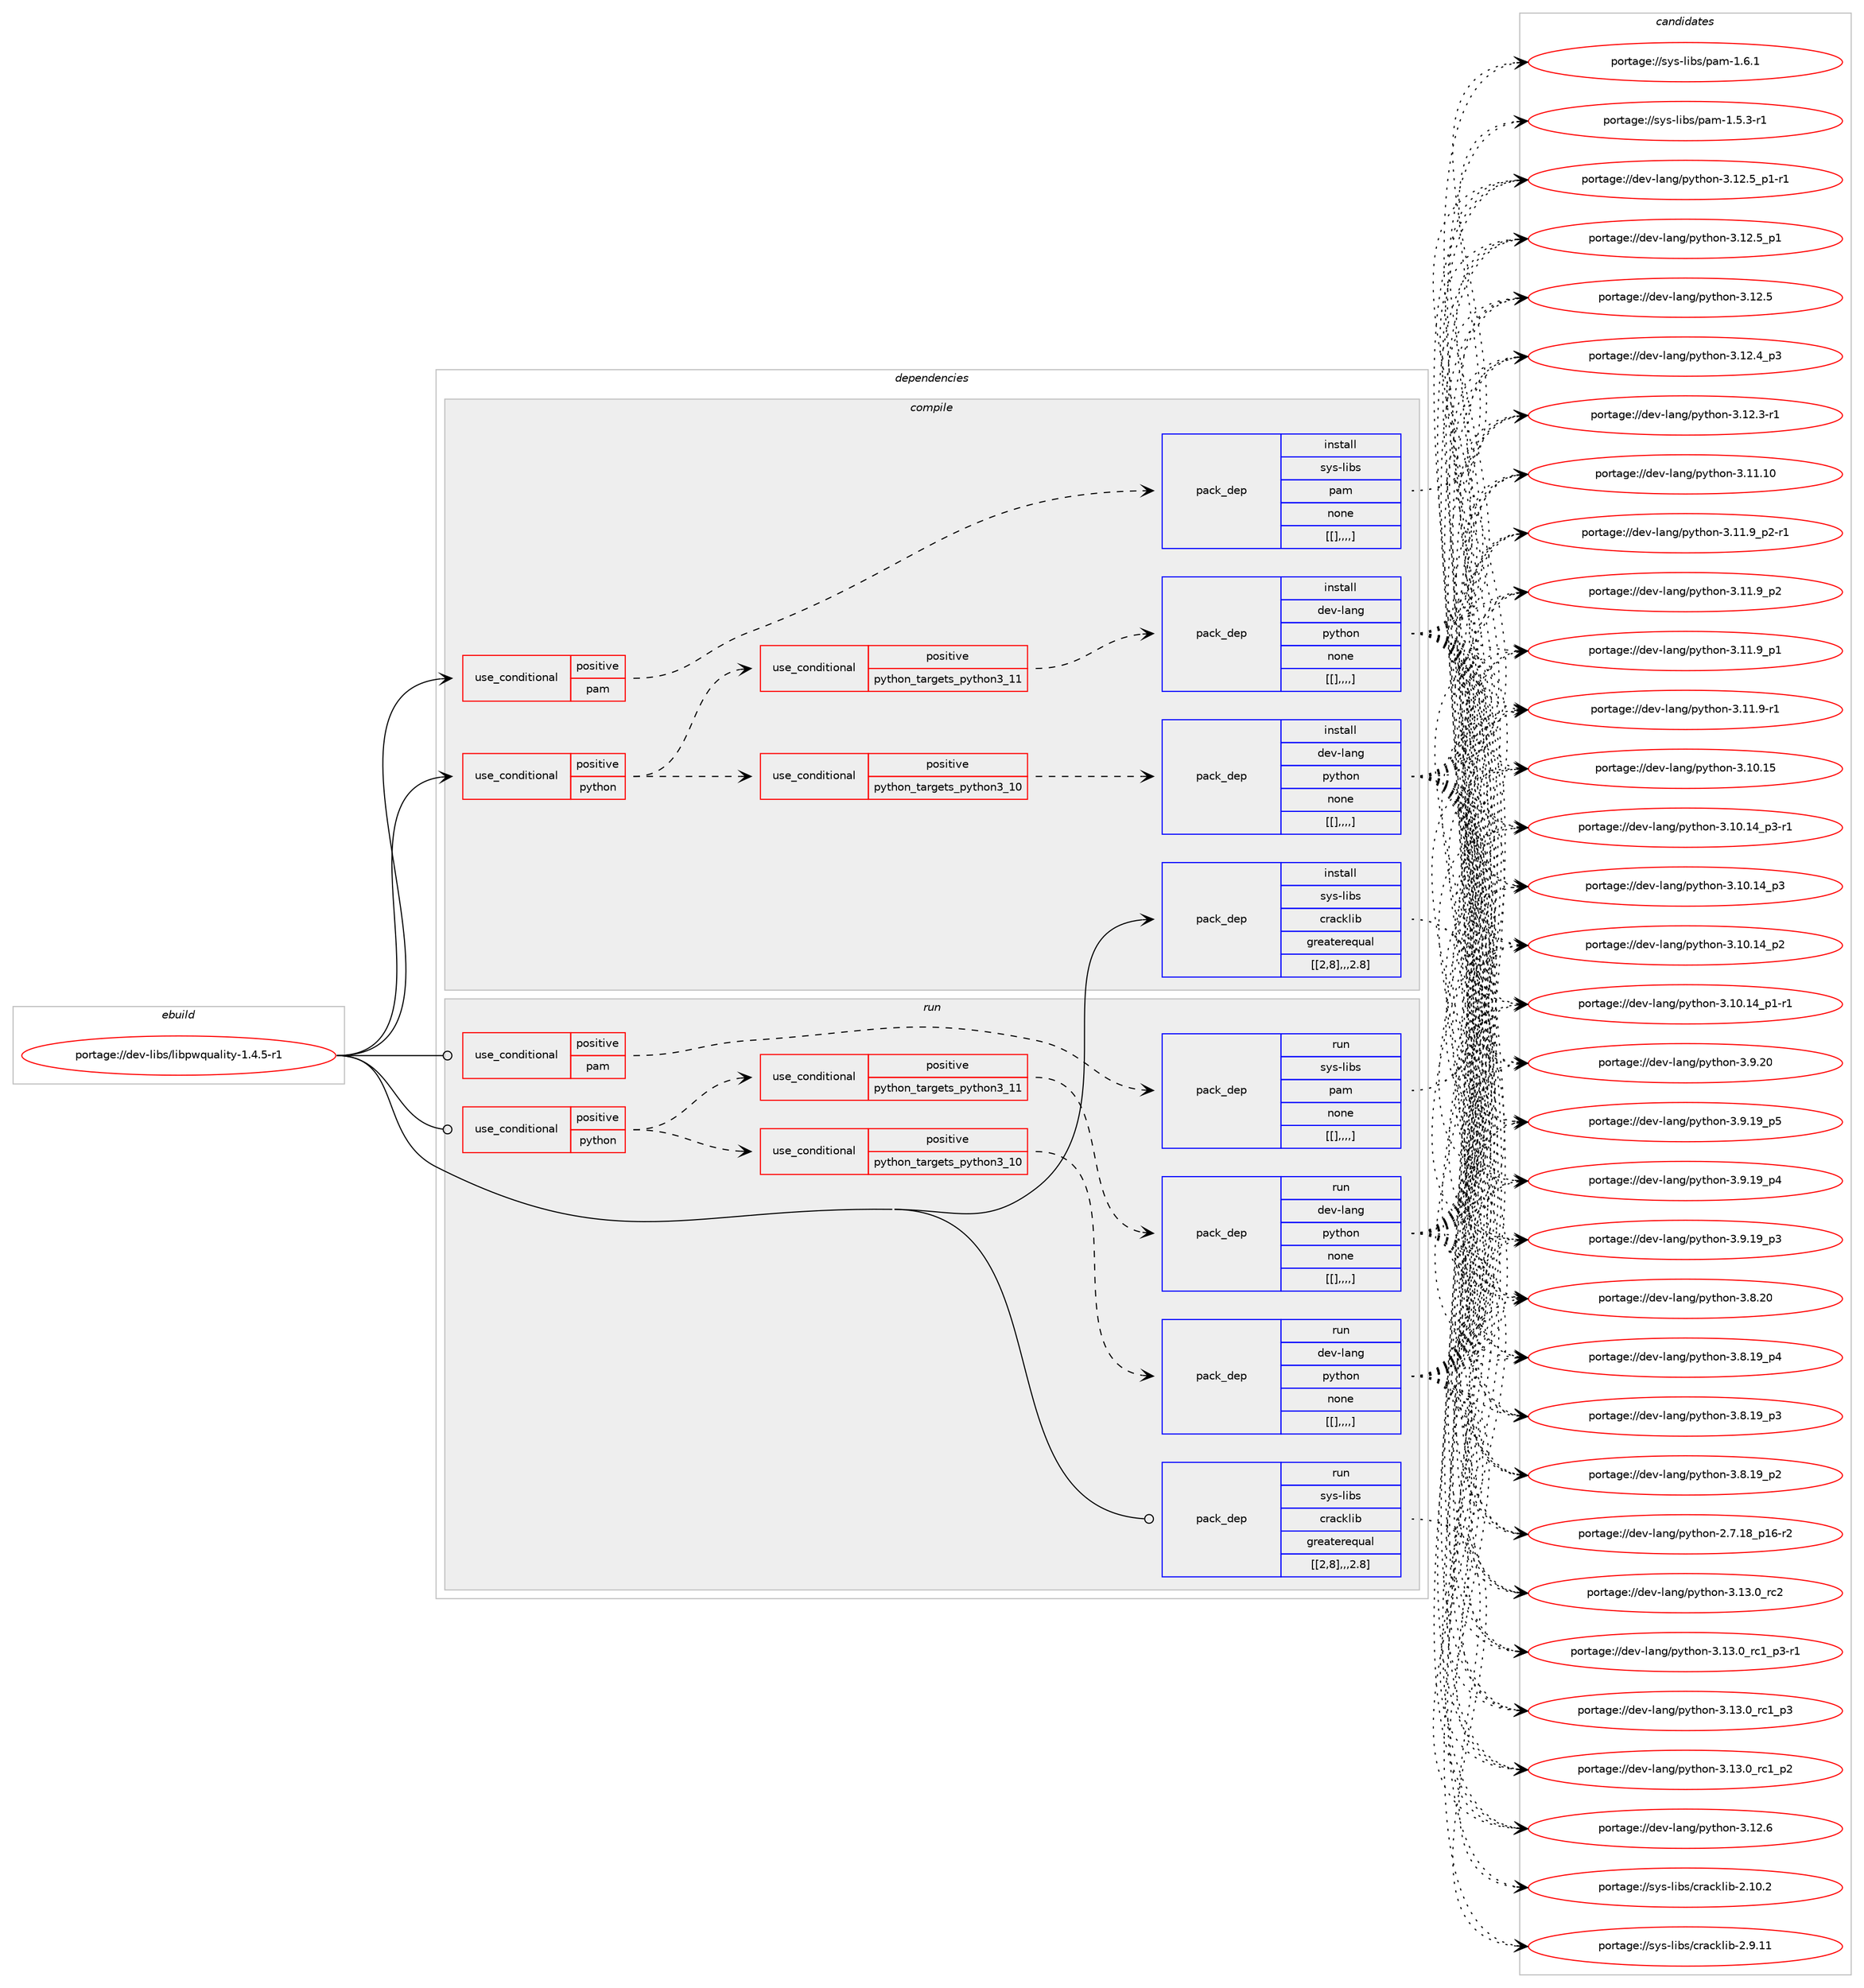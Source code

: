 digraph prolog {

# *************
# Graph options
# *************

newrank=true;
concentrate=true;
compound=true;
graph [rankdir=LR,fontname=Helvetica,fontsize=10,ranksep=1.5];#, ranksep=2.5, nodesep=0.2];
edge  [arrowhead=vee];
node  [fontname=Helvetica,fontsize=10];

# **********
# The ebuild
# **********

subgraph cluster_leftcol {
color=gray;
label=<<i>ebuild</i>>;
id [label="portage://dev-libs/libpwquality-1.4.5-r1", color=red, width=4, href="../dev-libs/libpwquality-1.4.5-r1.svg"];
}

# ****************
# The dependencies
# ****************

subgraph cluster_midcol {
color=gray;
label=<<i>dependencies</i>>;
subgraph cluster_compile {
fillcolor="#eeeeee";
style=filled;
label=<<i>compile</i>>;
subgraph cond27594 {
dependency111831 [label=<<TABLE BORDER="0" CELLBORDER="1" CELLSPACING="0" CELLPADDING="4"><TR><TD ROWSPAN="3" CELLPADDING="10">use_conditional</TD></TR><TR><TD>positive</TD></TR><TR><TD>pam</TD></TR></TABLE>>, shape=none, color=red];
subgraph pack83073 {
dependency111832 [label=<<TABLE BORDER="0" CELLBORDER="1" CELLSPACING="0" CELLPADDING="4" WIDTH="220"><TR><TD ROWSPAN="6" CELLPADDING="30">pack_dep</TD></TR><TR><TD WIDTH="110">install</TD></TR><TR><TD>sys-libs</TD></TR><TR><TD>pam</TD></TR><TR><TD>none</TD></TR><TR><TD>[[],,,,]</TD></TR></TABLE>>, shape=none, color=blue];
}
dependency111831:e -> dependency111832:w [weight=20,style="dashed",arrowhead="vee"];
}
id:e -> dependency111831:w [weight=20,style="solid",arrowhead="vee"];
subgraph cond27595 {
dependency111833 [label=<<TABLE BORDER="0" CELLBORDER="1" CELLSPACING="0" CELLPADDING="4"><TR><TD ROWSPAN="3" CELLPADDING="10">use_conditional</TD></TR><TR><TD>positive</TD></TR><TR><TD>python</TD></TR></TABLE>>, shape=none, color=red];
subgraph cond27596 {
dependency111834 [label=<<TABLE BORDER="0" CELLBORDER="1" CELLSPACING="0" CELLPADDING="4"><TR><TD ROWSPAN="3" CELLPADDING="10">use_conditional</TD></TR><TR><TD>positive</TD></TR><TR><TD>python_targets_python3_10</TD></TR></TABLE>>, shape=none, color=red];
subgraph pack83074 {
dependency111835 [label=<<TABLE BORDER="0" CELLBORDER="1" CELLSPACING="0" CELLPADDING="4" WIDTH="220"><TR><TD ROWSPAN="6" CELLPADDING="30">pack_dep</TD></TR><TR><TD WIDTH="110">install</TD></TR><TR><TD>dev-lang</TD></TR><TR><TD>python</TD></TR><TR><TD>none</TD></TR><TR><TD>[[],,,,]</TD></TR></TABLE>>, shape=none, color=blue];
}
dependency111834:e -> dependency111835:w [weight=20,style="dashed",arrowhead="vee"];
}
dependency111833:e -> dependency111834:w [weight=20,style="dashed",arrowhead="vee"];
subgraph cond27597 {
dependency111836 [label=<<TABLE BORDER="0" CELLBORDER="1" CELLSPACING="0" CELLPADDING="4"><TR><TD ROWSPAN="3" CELLPADDING="10">use_conditional</TD></TR><TR><TD>positive</TD></TR><TR><TD>python_targets_python3_11</TD></TR></TABLE>>, shape=none, color=red];
subgraph pack83075 {
dependency111837 [label=<<TABLE BORDER="0" CELLBORDER="1" CELLSPACING="0" CELLPADDING="4" WIDTH="220"><TR><TD ROWSPAN="6" CELLPADDING="30">pack_dep</TD></TR><TR><TD WIDTH="110">install</TD></TR><TR><TD>dev-lang</TD></TR><TR><TD>python</TD></TR><TR><TD>none</TD></TR><TR><TD>[[],,,,]</TD></TR></TABLE>>, shape=none, color=blue];
}
dependency111836:e -> dependency111837:w [weight=20,style="dashed",arrowhead="vee"];
}
dependency111833:e -> dependency111836:w [weight=20,style="dashed",arrowhead="vee"];
}
id:e -> dependency111833:w [weight=20,style="solid",arrowhead="vee"];
subgraph pack83076 {
dependency111838 [label=<<TABLE BORDER="0" CELLBORDER="1" CELLSPACING="0" CELLPADDING="4" WIDTH="220"><TR><TD ROWSPAN="6" CELLPADDING="30">pack_dep</TD></TR><TR><TD WIDTH="110">install</TD></TR><TR><TD>sys-libs</TD></TR><TR><TD>cracklib</TD></TR><TR><TD>greaterequal</TD></TR><TR><TD>[[2,8],,,2.8]</TD></TR></TABLE>>, shape=none, color=blue];
}
id:e -> dependency111838:w [weight=20,style="solid",arrowhead="vee"];
}
subgraph cluster_compileandrun {
fillcolor="#eeeeee";
style=filled;
label=<<i>compile and run</i>>;
}
subgraph cluster_run {
fillcolor="#eeeeee";
style=filled;
label=<<i>run</i>>;
subgraph cond27598 {
dependency111839 [label=<<TABLE BORDER="0" CELLBORDER="1" CELLSPACING="0" CELLPADDING="4"><TR><TD ROWSPAN="3" CELLPADDING="10">use_conditional</TD></TR><TR><TD>positive</TD></TR><TR><TD>pam</TD></TR></TABLE>>, shape=none, color=red];
subgraph pack83077 {
dependency111840 [label=<<TABLE BORDER="0" CELLBORDER="1" CELLSPACING="0" CELLPADDING="4" WIDTH="220"><TR><TD ROWSPAN="6" CELLPADDING="30">pack_dep</TD></TR><TR><TD WIDTH="110">run</TD></TR><TR><TD>sys-libs</TD></TR><TR><TD>pam</TD></TR><TR><TD>none</TD></TR><TR><TD>[[],,,,]</TD></TR></TABLE>>, shape=none, color=blue];
}
dependency111839:e -> dependency111840:w [weight=20,style="dashed",arrowhead="vee"];
}
id:e -> dependency111839:w [weight=20,style="solid",arrowhead="odot"];
subgraph cond27599 {
dependency111841 [label=<<TABLE BORDER="0" CELLBORDER="1" CELLSPACING="0" CELLPADDING="4"><TR><TD ROWSPAN="3" CELLPADDING="10">use_conditional</TD></TR><TR><TD>positive</TD></TR><TR><TD>python</TD></TR></TABLE>>, shape=none, color=red];
subgraph cond27600 {
dependency111842 [label=<<TABLE BORDER="0" CELLBORDER="1" CELLSPACING="0" CELLPADDING="4"><TR><TD ROWSPAN="3" CELLPADDING="10">use_conditional</TD></TR><TR><TD>positive</TD></TR><TR><TD>python_targets_python3_10</TD></TR></TABLE>>, shape=none, color=red];
subgraph pack83078 {
dependency111843 [label=<<TABLE BORDER="0" CELLBORDER="1" CELLSPACING="0" CELLPADDING="4" WIDTH="220"><TR><TD ROWSPAN="6" CELLPADDING="30">pack_dep</TD></TR><TR><TD WIDTH="110">run</TD></TR><TR><TD>dev-lang</TD></TR><TR><TD>python</TD></TR><TR><TD>none</TD></TR><TR><TD>[[],,,,]</TD></TR></TABLE>>, shape=none, color=blue];
}
dependency111842:e -> dependency111843:w [weight=20,style="dashed",arrowhead="vee"];
}
dependency111841:e -> dependency111842:w [weight=20,style="dashed",arrowhead="vee"];
subgraph cond27601 {
dependency111844 [label=<<TABLE BORDER="0" CELLBORDER="1" CELLSPACING="0" CELLPADDING="4"><TR><TD ROWSPAN="3" CELLPADDING="10">use_conditional</TD></TR><TR><TD>positive</TD></TR><TR><TD>python_targets_python3_11</TD></TR></TABLE>>, shape=none, color=red];
subgraph pack83079 {
dependency111845 [label=<<TABLE BORDER="0" CELLBORDER="1" CELLSPACING="0" CELLPADDING="4" WIDTH="220"><TR><TD ROWSPAN="6" CELLPADDING="30">pack_dep</TD></TR><TR><TD WIDTH="110">run</TD></TR><TR><TD>dev-lang</TD></TR><TR><TD>python</TD></TR><TR><TD>none</TD></TR><TR><TD>[[],,,,]</TD></TR></TABLE>>, shape=none, color=blue];
}
dependency111844:e -> dependency111845:w [weight=20,style="dashed",arrowhead="vee"];
}
dependency111841:e -> dependency111844:w [weight=20,style="dashed",arrowhead="vee"];
}
id:e -> dependency111841:w [weight=20,style="solid",arrowhead="odot"];
subgraph pack83080 {
dependency111846 [label=<<TABLE BORDER="0" CELLBORDER="1" CELLSPACING="0" CELLPADDING="4" WIDTH="220"><TR><TD ROWSPAN="6" CELLPADDING="30">pack_dep</TD></TR><TR><TD WIDTH="110">run</TD></TR><TR><TD>sys-libs</TD></TR><TR><TD>cracklib</TD></TR><TR><TD>greaterequal</TD></TR><TR><TD>[[2,8],,,2.8]</TD></TR></TABLE>>, shape=none, color=blue];
}
id:e -> dependency111846:w [weight=20,style="solid",arrowhead="odot"];
}
}

# **************
# The candidates
# **************

subgraph cluster_choices {
rank=same;
color=gray;
label=<<i>candidates</i>>;

subgraph choice83073 {
color=black;
nodesep=1;
choice11512111545108105981154711297109454946544649 [label="portage://sys-libs/pam-1.6.1", color=red, width=4,href="../sys-libs/pam-1.6.1.svg"];
choice115121115451081059811547112971094549465346514511449 [label="portage://sys-libs/pam-1.5.3-r1", color=red, width=4,href="../sys-libs/pam-1.5.3-r1.svg"];
dependency111832:e -> choice11512111545108105981154711297109454946544649:w [style=dotted,weight="100"];
dependency111832:e -> choice115121115451081059811547112971094549465346514511449:w [style=dotted,weight="100"];
}
subgraph choice83074 {
color=black;
nodesep=1;
choice10010111845108971101034711212111610411111045514649514648951149950 [label="portage://dev-lang/python-3.13.0_rc2", color=red, width=4,href="../dev-lang/python-3.13.0_rc2.svg"];
choice1001011184510897110103471121211161041111104551464951464895114994995112514511449 [label="portage://dev-lang/python-3.13.0_rc1_p3-r1", color=red, width=4,href="../dev-lang/python-3.13.0_rc1_p3-r1.svg"];
choice100101118451089711010347112121116104111110455146495146489511499499511251 [label="portage://dev-lang/python-3.13.0_rc1_p3", color=red, width=4,href="../dev-lang/python-3.13.0_rc1_p3.svg"];
choice100101118451089711010347112121116104111110455146495146489511499499511250 [label="portage://dev-lang/python-3.13.0_rc1_p2", color=red, width=4,href="../dev-lang/python-3.13.0_rc1_p2.svg"];
choice10010111845108971101034711212111610411111045514649504654 [label="portage://dev-lang/python-3.12.6", color=red, width=4,href="../dev-lang/python-3.12.6.svg"];
choice1001011184510897110103471121211161041111104551464950465395112494511449 [label="portage://dev-lang/python-3.12.5_p1-r1", color=red, width=4,href="../dev-lang/python-3.12.5_p1-r1.svg"];
choice100101118451089711010347112121116104111110455146495046539511249 [label="portage://dev-lang/python-3.12.5_p1", color=red, width=4,href="../dev-lang/python-3.12.5_p1.svg"];
choice10010111845108971101034711212111610411111045514649504653 [label="portage://dev-lang/python-3.12.5", color=red, width=4,href="../dev-lang/python-3.12.5.svg"];
choice100101118451089711010347112121116104111110455146495046529511251 [label="portage://dev-lang/python-3.12.4_p3", color=red, width=4,href="../dev-lang/python-3.12.4_p3.svg"];
choice100101118451089711010347112121116104111110455146495046514511449 [label="portage://dev-lang/python-3.12.3-r1", color=red, width=4,href="../dev-lang/python-3.12.3-r1.svg"];
choice1001011184510897110103471121211161041111104551464949464948 [label="portage://dev-lang/python-3.11.10", color=red, width=4,href="../dev-lang/python-3.11.10.svg"];
choice1001011184510897110103471121211161041111104551464949465795112504511449 [label="portage://dev-lang/python-3.11.9_p2-r1", color=red, width=4,href="../dev-lang/python-3.11.9_p2-r1.svg"];
choice100101118451089711010347112121116104111110455146494946579511250 [label="portage://dev-lang/python-3.11.9_p2", color=red, width=4,href="../dev-lang/python-3.11.9_p2.svg"];
choice100101118451089711010347112121116104111110455146494946579511249 [label="portage://dev-lang/python-3.11.9_p1", color=red, width=4,href="../dev-lang/python-3.11.9_p1.svg"];
choice100101118451089711010347112121116104111110455146494946574511449 [label="portage://dev-lang/python-3.11.9-r1", color=red, width=4,href="../dev-lang/python-3.11.9-r1.svg"];
choice1001011184510897110103471121211161041111104551464948464953 [label="portage://dev-lang/python-3.10.15", color=red, width=4,href="../dev-lang/python-3.10.15.svg"];
choice100101118451089711010347112121116104111110455146494846495295112514511449 [label="portage://dev-lang/python-3.10.14_p3-r1", color=red, width=4,href="../dev-lang/python-3.10.14_p3-r1.svg"];
choice10010111845108971101034711212111610411111045514649484649529511251 [label="portage://dev-lang/python-3.10.14_p3", color=red, width=4,href="../dev-lang/python-3.10.14_p3.svg"];
choice10010111845108971101034711212111610411111045514649484649529511250 [label="portage://dev-lang/python-3.10.14_p2", color=red, width=4,href="../dev-lang/python-3.10.14_p2.svg"];
choice100101118451089711010347112121116104111110455146494846495295112494511449 [label="portage://dev-lang/python-3.10.14_p1-r1", color=red, width=4,href="../dev-lang/python-3.10.14_p1-r1.svg"];
choice10010111845108971101034711212111610411111045514657465048 [label="portage://dev-lang/python-3.9.20", color=red, width=4,href="../dev-lang/python-3.9.20.svg"];
choice100101118451089711010347112121116104111110455146574649579511253 [label="portage://dev-lang/python-3.9.19_p5", color=red, width=4,href="../dev-lang/python-3.9.19_p5.svg"];
choice100101118451089711010347112121116104111110455146574649579511252 [label="portage://dev-lang/python-3.9.19_p4", color=red, width=4,href="../dev-lang/python-3.9.19_p4.svg"];
choice100101118451089711010347112121116104111110455146574649579511251 [label="portage://dev-lang/python-3.9.19_p3", color=red, width=4,href="../dev-lang/python-3.9.19_p3.svg"];
choice10010111845108971101034711212111610411111045514656465048 [label="portage://dev-lang/python-3.8.20", color=red, width=4,href="../dev-lang/python-3.8.20.svg"];
choice100101118451089711010347112121116104111110455146564649579511252 [label="portage://dev-lang/python-3.8.19_p4", color=red, width=4,href="../dev-lang/python-3.8.19_p4.svg"];
choice100101118451089711010347112121116104111110455146564649579511251 [label="portage://dev-lang/python-3.8.19_p3", color=red, width=4,href="../dev-lang/python-3.8.19_p3.svg"];
choice100101118451089711010347112121116104111110455146564649579511250 [label="portage://dev-lang/python-3.8.19_p2", color=red, width=4,href="../dev-lang/python-3.8.19_p2.svg"];
choice100101118451089711010347112121116104111110455046554649569511249544511450 [label="portage://dev-lang/python-2.7.18_p16-r2", color=red, width=4,href="../dev-lang/python-2.7.18_p16-r2.svg"];
dependency111835:e -> choice10010111845108971101034711212111610411111045514649514648951149950:w [style=dotted,weight="100"];
dependency111835:e -> choice1001011184510897110103471121211161041111104551464951464895114994995112514511449:w [style=dotted,weight="100"];
dependency111835:e -> choice100101118451089711010347112121116104111110455146495146489511499499511251:w [style=dotted,weight="100"];
dependency111835:e -> choice100101118451089711010347112121116104111110455146495146489511499499511250:w [style=dotted,weight="100"];
dependency111835:e -> choice10010111845108971101034711212111610411111045514649504654:w [style=dotted,weight="100"];
dependency111835:e -> choice1001011184510897110103471121211161041111104551464950465395112494511449:w [style=dotted,weight="100"];
dependency111835:e -> choice100101118451089711010347112121116104111110455146495046539511249:w [style=dotted,weight="100"];
dependency111835:e -> choice10010111845108971101034711212111610411111045514649504653:w [style=dotted,weight="100"];
dependency111835:e -> choice100101118451089711010347112121116104111110455146495046529511251:w [style=dotted,weight="100"];
dependency111835:e -> choice100101118451089711010347112121116104111110455146495046514511449:w [style=dotted,weight="100"];
dependency111835:e -> choice1001011184510897110103471121211161041111104551464949464948:w [style=dotted,weight="100"];
dependency111835:e -> choice1001011184510897110103471121211161041111104551464949465795112504511449:w [style=dotted,weight="100"];
dependency111835:e -> choice100101118451089711010347112121116104111110455146494946579511250:w [style=dotted,weight="100"];
dependency111835:e -> choice100101118451089711010347112121116104111110455146494946579511249:w [style=dotted,weight="100"];
dependency111835:e -> choice100101118451089711010347112121116104111110455146494946574511449:w [style=dotted,weight="100"];
dependency111835:e -> choice1001011184510897110103471121211161041111104551464948464953:w [style=dotted,weight="100"];
dependency111835:e -> choice100101118451089711010347112121116104111110455146494846495295112514511449:w [style=dotted,weight="100"];
dependency111835:e -> choice10010111845108971101034711212111610411111045514649484649529511251:w [style=dotted,weight="100"];
dependency111835:e -> choice10010111845108971101034711212111610411111045514649484649529511250:w [style=dotted,weight="100"];
dependency111835:e -> choice100101118451089711010347112121116104111110455146494846495295112494511449:w [style=dotted,weight="100"];
dependency111835:e -> choice10010111845108971101034711212111610411111045514657465048:w [style=dotted,weight="100"];
dependency111835:e -> choice100101118451089711010347112121116104111110455146574649579511253:w [style=dotted,weight="100"];
dependency111835:e -> choice100101118451089711010347112121116104111110455146574649579511252:w [style=dotted,weight="100"];
dependency111835:e -> choice100101118451089711010347112121116104111110455146574649579511251:w [style=dotted,weight="100"];
dependency111835:e -> choice10010111845108971101034711212111610411111045514656465048:w [style=dotted,weight="100"];
dependency111835:e -> choice100101118451089711010347112121116104111110455146564649579511252:w [style=dotted,weight="100"];
dependency111835:e -> choice100101118451089711010347112121116104111110455146564649579511251:w [style=dotted,weight="100"];
dependency111835:e -> choice100101118451089711010347112121116104111110455146564649579511250:w [style=dotted,weight="100"];
dependency111835:e -> choice100101118451089711010347112121116104111110455046554649569511249544511450:w [style=dotted,weight="100"];
}
subgraph choice83075 {
color=black;
nodesep=1;
choice10010111845108971101034711212111610411111045514649514648951149950 [label="portage://dev-lang/python-3.13.0_rc2", color=red, width=4,href="../dev-lang/python-3.13.0_rc2.svg"];
choice1001011184510897110103471121211161041111104551464951464895114994995112514511449 [label="portage://dev-lang/python-3.13.0_rc1_p3-r1", color=red, width=4,href="../dev-lang/python-3.13.0_rc1_p3-r1.svg"];
choice100101118451089711010347112121116104111110455146495146489511499499511251 [label="portage://dev-lang/python-3.13.0_rc1_p3", color=red, width=4,href="../dev-lang/python-3.13.0_rc1_p3.svg"];
choice100101118451089711010347112121116104111110455146495146489511499499511250 [label="portage://dev-lang/python-3.13.0_rc1_p2", color=red, width=4,href="../dev-lang/python-3.13.0_rc1_p2.svg"];
choice10010111845108971101034711212111610411111045514649504654 [label="portage://dev-lang/python-3.12.6", color=red, width=4,href="../dev-lang/python-3.12.6.svg"];
choice1001011184510897110103471121211161041111104551464950465395112494511449 [label="portage://dev-lang/python-3.12.5_p1-r1", color=red, width=4,href="../dev-lang/python-3.12.5_p1-r1.svg"];
choice100101118451089711010347112121116104111110455146495046539511249 [label="portage://dev-lang/python-3.12.5_p1", color=red, width=4,href="../dev-lang/python-3.12.5_p1.svg"];
choice10010111845108971101034711212111610411111045514649504653 [label="portage://dev-lang/python-3.12.5", color=red, width=4,href="../dev-lang/python-3.12.5.svg"];
choice100101118451089711010347112121116104111110455146495046529511251 [label="portage://dev-lang/python-3.12.4_p3", color=red, width=4,href="../dev-lang/python-3.12.4_p3.svg"];
choice100101118451089711010347112121116104111110455146495046514511449 [label="portage://dev-lang/python-3.12.3-r1", color=red, width=4,href="../dev-lang/python-3.12.3-r1.svg"];
choice1001011184510897110103471121211161041111104551464949464948 [label="portage://dev-lang/python-3.11.10", color=red, width=4,href="../dev-lang/python-3.11.10.svg"];
choice1001011184510897110103471121211161041111104551464949465795112504511449 [label="portage://dev-lang/python-3.11.9_p2-r1", color=red, width=4,href="../dev-lang/python-3.11.9_p2-r1.svg"];
choice100101118451089711010347112121116104111110455146494946579511250 [label="portage://dev-lang/python-3.11.9_p2", color=red, width=4,href="../dev-lang/python-3.11.9_p2.svg"];
choice100101118451089711010347112121116104111110455146494946579511249 [label="portage://dev-lang/python-3.11.9_p1", color=red, width=4,href="../dev-lang/python-3.11.9_p1.svg"];
choice100101118451089711010347112121116104111110455146494946574511449 [label="portage://dev-lang/python-3.11.9-r1", color=red, width=4,href="../dev-lang/python-3.11.9-r1.svg"];
choice1001011184510897110103471121211161041111104551464948464953 [label="portage://dev-lang/python-3.10.15", color=red, width=4,href="../dev-lang/python-3.10.15.svg"];
choice100101118451089711010347112121116104111110455146494846495295112514511449 [label="portage://dev-lang/python-3.10.14_p3-r1", color=red, width=4,href="../dev-lang/python-3.10.14_p3-r1.svg"];
choice10010111845108971101034711212111610411111045514649484649529511251 [label="portage://dev-lang/python-3.10.14_p3", color=red, width=4,href="../dev-lang/python-3.10.14_p3.svg"];
choice10010111845108971101034711212111610411111045514649484649529511250 [label="portage://dev-lang/python-3.10.14_p2", color=red, width=4,href="../dev-lang/python-3.10.14_p2.svg"];
choice100101118451089711010347112121116104111110455146494846495295112494511449 [label="portage://dev-lang/python-3.10.14_p1-r1", color=red, width=4,href="../dev-lang/python-3.10.14_p1-r1.svg"];
choice10010111845108971101034711212111610411111045514657465048 [label="portage://dev-lang/python-3.9.20", color=red, width=4,href="../dev-lang/python-3.9.20.svg"];
choice100101118451089711010347112121116104111110455146574649579511253 [label="portage://dev-lang/python-3.9.19_p5", color=red, width=4,href="../dev-lang/python-3.9.19_p5.svg"];
choice100101118451089711010347112121116104111110455146574649579511252 [label="portage://dev-lang/python-3.9.19_p4", color=red, width=4,href="../dev-lang/python-3.9.19_p4.svg"];
choice100101118451089711010347112121116104111110455146574649579511251 [label="portage://dev-lang/python-3.9.19_p3", color=red, width=4,href="../dev-lang/python-3.9.19_p3.svg"];
choice10010111845108971101034711212111610411111045514656465048 [label="portage://dev-lang/python-3.8.20", color=red, width=4,href="../dev-lang/python-3.8.20.svg"];
choice100101118451089711010347112121116104111110455146564649579511252 [label="portage://dev-lang/python-3.8.19_p4", color=red, width=4,href="../dev-lang/python-3.8.19_p4.svg"];
choice100101118451089711010347112121116104111110455146564649579511251 [label="portage://dev-lang/python-3.8.19_p3", color=red, width=4,href="../dev-lang/python-3.8.19_p3.svg"];
choice100101118451089711010347112121116104111110455146564649579511250 [label="portage://dev-lang/python-3.8.19_p2", color=red, width=4,href="../dev-lang/python-3.8.19_p2.svg"];
choice100101118451089711010347112121116104111110455046554649569511249544511450 [label="portage://dev-lang/python-2.7.18_p16-r2", color=red, width=4,href="../dev-lang/python-2.7.18_p16-r2.svg"];
dependency111837:e -> choice10010111845108971101034711212111610411111045514649514648951149950:w [style=dotted,weight="100"];
dependency111837:e -> choice1001011184510897110103471121211161041111104551464951464895114994995112514511449:w [style=dotted,weight="100"];
dependency111837:e -> choice100101118451089711010347112121116104111110455146495146489511499499511251:w [style=dotted,weight="100"];
dependency111837:e -> choice100101118451089711010347112121116104111110455146495146489511499499511250:w [style=dotted,weight="100"];
dependency111837:e -> choice10010111845108971101034711212111610411111045514649504654:w [style=dotted,weight="100"];
dependency111837:e -> choice1001011184510897110103471121211161041111104551464950465395112494511449:w [style=dotted,weight="100"];
dependency111837:e -> choice100101118451089711010347112121116104111110455146495046539511249:w [style=dotted,weight="100"];
dependency111837:e -> choice10010111845108971101034711212111610411111045514649504653:w [style=dotted,weight="100"];
dependency111837:e -> choice100101118451089711010347112121116104111110455146495046529511251:w [style=dotted,weight="100"];
dependency111837:e -> choice100101118451089711010347112121116104111110455146495046514511449:w [style=dotted,weight="100"];
dependency111837:e -> choice1001011184510897110103471121211161041111104551464949464948:w [style=dotted,weight="100"];
dependency111837:e -> choice1001011184510897110103471121211161041111104551464949465795112504511449:w [style=dotted,weight="100"];
dependency111837:e -> choice100101118451089711010347112121116104111110455146494946579511250:w [style=dotted,weight="100"];
dependency111837:e -> choice100101118451089711010347112121116104111110455146494946579511249:w [style=dotted,weight="100"];
dependency111837:e -> choice100101118451089711010347112121116104111110455146494946574511449:w [style=dotted,weight="100"];
dependency111837:e -> choice1001011184510897110103471121211161041111104551464948464953:w [style=dotted,weight="100"];
dependency111837:e -> choice100101118451089711010347112121116104111110455146494846495295112514511449:w [style=dotted,weight="100"];
dependency111837:e -> choice10010111845108971101034711212111610411111045514649484649529511251:w [style=dotted,weight="100"];
dependency111837:e -> choice10010111845108971101034711212111610411111045514649484649529511250:w [style=dotted,weight="100"];
dependency111837:e -> choice100101118451089711010347112121116104111110455146494846495295112494511449:w [style=dotted,weight="100"];
dependency111837:e -> choice10010111845108971101034711212111610411111045514657465048:w [style=dotted,weight="100"];
dependency111837:e -> choice100101118451089711010347112121116104111110455146574649579511253:w [style=dotted,weight="100"];
dependency111837:e -> choice100101118451089711010347112121116104111110455146574649579511252:w [style=dotted,weight="100"];
dependency111837:e -> choice100101118451089711010347112121116104111110455146574649579511251:w [style=dotted,weight="100"];
dependency111837:e -> choice10010111845108971101034711212111610411111045514656465048:w [style=dotted,weight="100"];
dependency111837:e -> choice100101118451089711010347112121116104111110455146564649579511252:w [style=dotted,weight="100"];
dependency111837:e -> choice100101118451089711010347112121116104111110455146564649579511251:w [style=dotted,weight="100"];
dependency111837:e -> choice100101118451089711010347112121116104111110455146564649579511250:w [style=dotted,weight="100"];
dependency111837:e -> choice100101118451089711010347112121116104111110455046554649569511249544511450:w [style=dotted,weight="100"];
}
subgraph choice83076 {
color=black;
nodesep=1;
choice1151211154510810598115479911497991071081059845504649484650 [label="portage://sys-libs/cracklib-2.10.2", color=red, width=4,href="../sys-libs/cracklib-2.10.2.svg"];
choice1151211154510810598115479911497991071081059845504657464949 [label="portage://sys-libs/cracklib-2.9.11", color=red, width=4,href="../sys-libs/cracklib-2.9.11.svg"];
dependency111838:e -> choice1151211154510810598115479911497991071081059845504649484650:w [style=dotted,weight="100"];
dependency111838:e -> choice1151211154510810598115479911497991071081059845504657464949:w [style=dotted,weight="100"];
}
subgraph choice83077 {
color=black;
nodesep=1;
choice11512111545108105981154711297109454946544649 [label="portage://sys-libs/pam-1.6.1", color=red, width=4,href="../sys-libs/pam-1.6.1.svg"];
choice115121115451081059811547112971094549465346514511449 [label="portage://sys-libs/pam-1.5.3-r1", color=red, width=4,href="../sys-libs/pam-1.5.3-r1.svg"];
dependency111840:e -> choice11512111545108105981154711297109454946544649:w [style=dotted,weight="100"];
dependency111840:e -> choice115121115451081059811547112971094549465346514511449:w [style=dotted,weight="100"];
}
subgraph choice83078 {
color=black;
nodesep=1;
choice10010111845108971101034711212111610411111045514649514648951149950 [label="portage://dev-lang/python-3.13.0_rc2", color=red, width=4,href="../dev-lang/python-3.13.0_rc2.svg"];
choice1001011184510897110103471121211161041111104551464951464895114994995112514511449 [label="portage://dev-lang/python-3.13.0_rc1_p3-r1", color=red, width=4,href="../dev-lang/python-3.13.0_rc1_p3-r1.svg"];
choice100101118451089711010347112121116104111110455146495146489511499499511251 [label="portage://dev-lang/python-3.13.0_rc1_p3", color=red, width=4,href="../dev-lang/python-3.13.0_rc1_p3.svg"];
choice100101118451089711010347112121116104111110455146495146489511499499511250 [label="portage://dev-lang/python-3.13.0_rc1_p2", color=red, width=4,href="../dev-lang/python-3.13.0_rc1_p2.svg"];
choice10010111845108971101034711212111610411111045514649504654 [label="portage://dev-lang/python-3.12.6", color=red, width=4,href="../dev-lang/python-3.12.6.svg"];
choice1001011184510897110103471121211161041111104551464950465395112494511449 [label="portage://dev-lang/python-3.12.5_p1-r1", color=red, width=4,href="../dev-lang/python-3.12.5_p1-r1.svg"];
choice100101118451089711010347112121116104111110455146495046539511249 [label="portage://dev-lang/python-3.12.5_p1", color=red, width=4,href="../dev-lang/python-3.12.5_p1.svg"];
choice10010111845108971101034711212111610411111045514649504653 [label="portage://dev-lang/python-3.12.5", color=red, width=4,href="../dev-lang/python-3.12.5.svg"];
choice100101118451089711010347112121116104111110455146495046529511251 [label="portage://dev-lang/python-3.12.4_p3", color=red, width=4,href="../dev-lang/python-3.12.4_p3.svg"];
choice100101118451089711010347112121116104111110455146495046514511449 [label="portage://dev-lang/python-3.12.3-r1", color=red, width=4,href="../dev-lang/python-3.12.3-r1.svg"];
choice1001011184510897110103471121211161041111104551464949464948 [label="portage://dev-lang/python-3.11.10", color=red, width=4,href="../dev-lang/python-3.11.10.svg"];
choice1001011184510897110103471121211161041111104551464949465795112504511449 [label="portage://dev-lang/python-3.11.9_p2-r1", color=red, width=4,href="../dev-lang/python-3.11.9_p2-r1.svg"];
choice100101118451089711010347112121116104111110455146494946579511250 [label="portage://dev-lang/python-3.11.9_p2", color=red, width=4,href="../dev-lang/python-3.11.9_p2.svg"];
choice100101118451089711010347112121116104111110455146494946579511249 [label="portage://dev-lang/python-3.11.9_p1", color=red, width=4,href="../dev-lang/python-3.11.9_p1.svg"];
choice100101118451089711010347112121116104111110455146494946574511449 [label="portage://dev-lang/python-3.11.9-r1", color=red, width=4,href="../dev-lang/python-3.11.9-r1.svg"];
choice1001011184510897110103471121211161041111104551464948464953 [label="portage://dev-lang/python-3.10.15", color=red, width=4,href="../dev-lang/python-3.10.15.svg"];
choice100101118451089711010347112121116104111110455146494846495295112514511449 [label="portage://dev-lang/python-3.10.14_p3-r1", color=red, width=4,href="../dev-lang/python-3.10.14_p3-r1.svg"];
choice10010111845108971101034711212111610411111045514649484649529511251 [label="portage://dev-lang/python-3.10.14_p3", color=red, width=4,href="../dev-lang/python-3.10.14_p3.svg"];
choice10010111845108971101034711212111610411111045514649484649529511250 [label="portage://dev-lang/python-3.10.14_p2", color=red, width=4,href="../dev-lang/python-3.10.14_p2.svg"];
choice100101118451089711010347112121116104111110455146494846495295112494511449 [label="portage://dev-lang/python-3.10.14_p1-r1", color=red, width=4,href="../dev-lang/python-3.10.14_p1-r1.svg"];
choice10010111845108971101034711212111610411111045514657465048 [label="portage://dev-lang/python-3.9.20", color=red, width=4,href="../dev-lang/python-3.9.20.svg"];
choice100101118451089711010347112121116104111110455146574649579511253 [label="portage://dev-lang/python-3.9.19_p5", color=red, width=4,href="../dev-lang/python-3.9.19_p5.svg"];
choice100101118451089711010347112121116104111110455146574649579511252 [label="portage://dev-lang/python-3.9.19_p4", color=red, width=4,href="../dev-lang/python-3.9.19_p4.svg"];
choice100101118451089711010347112121116104111110455146574649579511251 [label="portage://dev-lang/python-3.9.19_p3", color=red, width=4,href="../dev-lang/python-3.9.19_p3.svg"];
choice10010111845108971101034711212111610411111045514656465048 [label="portage://dev-lang/python-3.8.20", color=red, width=4,href="../dev-lang/python-3.8.20.svg"];
choice100101118451089711010347112121116104111110455146564649579511252 [label="portage://dev-lang/python-3.8.19_p4", color=red, width=4,href="../dev-lang/python-3.8.19_p4.svg"];
choice100101118451089711010347112121116104111110455146564649579511251 [label="portage://dev-lang/python-3.8.19_p3", color=red, width=4,href="../dev-lang/python-3.8.19_p3.svg"];
choice100101118451089711010347112121116104111110455146564649579511250 [label="portage://dev-lang/python-3.8.19_p2", color=red, width=4,href="../dev-lang/python-3.8.19_p2.svg"];
choice100101118451089711010347112121116104111110455046554649569511249544511450 [label="portage://dev-lang/python-2.7.18_p16-r2", color=red, width=4,href="../dev-lang/python-2.7.18_p16-r2.svg"];
dependency111843:e -> choice10010111845108971101034711212111610411111045514649514648951149950:w [style=dotted,weight="100"];
dependency111843:e -> choice1001011184510897110103471121211161041111104551464951464895114994995112514511449:w [style=dotted,weight="100"];
dependency111843:e -> choice100101118451089711010347112121116104111110455146495146489511499499511251:w [style=dotted,weight="100"];
dependency111843:e -> choice100101118451089711010347112121116104111110455146495146489511499499511250:w [style=dotted,weight="100"];
dependency111843:e -> choice10010111845108971101034711212111610411111045514649504654:w [style=dotted,weight="100"];
dependency111843:e -> choice1001011184510897110103471121211161041111104551464950465395112494511449:w [style=dotted,weight="100"];
dependency111843:e -> choice100101118451089711010347112121116104111110455146495046539511249:w [style=dotted,weight="100"];
dependency111843:e -> choice10010111845108971101034711212111610411111045514649504653:w [style=dotted,weight="100"];
dependency111843:e -> choice100101118451089711010347112121116104111110455146495046529511251:w [style=dotted,weight="100"];
dependency111843:e -> choice100101118451089711010347112121116104111110455146495046514511449:w [style=dotted,weight="100"];
dependency111843:e -> choice1001011184510897110103471121211161041111104551464949464948:w [style=dotted,weight="100"];
dependency111843:e -> choice1001011184510897110103471121211161041111104551464949465795112504511449:w [style=dotted,weight="100"];
dependency111843:e -> choice100101118451089711010347112121116104111110455146494946579511250:w [style=dotted,weight="100"];
dependency111843:e -> choice100101118451089711010347112121116104111110455146494946579511249:w [style=dotted,weight="100"];
dependency111843:e -> choice100101118451089711010347112121116104111110455146494946574511449:w [style=dotted,weight="100"];
dependency111843:e -> choice1001011184510897110103471121211161041111104551464948464953:w [style=dotted,weight="100"];
dependency111843:e -> choice100101118451089711010347112121116104111110455146494846495295112514511449:w [style=dotted,weight="100"];
dependency111843:e -> choice10010111845108971101034711212111610411111045514649484649529511251:w [style=dotted,weight="100"];
dependency111843:e -> choice10010111845108971101034711212111610411111045514649484649529511250:w [style=dotted,weight="100"];
dependency111843:e -> choice100101118451089711010347112121116104111110455146494846495295112494511449:w [style=dotted,weight="100"];
dependency111843:e -> choice10010111845108971101034711212111610411111045514657465048:w [style=dotted,weight="100"];
dependency111843:e -> choice100101118451089711010347112121116104111110455146574649579511253:w [style=dotted,weight="100"];
dependency111843:e -> choice100101118451089711010347112121116104111110455146574649579511252:w [style=dotted,weight="100"];
dependency111843:e -> choice100101118451089711010347112121116104111110455146574649579511251:w [style=dotted,weight="100"];
dependency111843:e -> choice10010111845108971101034711212111610411111045514656465048:w [style=dotted,weight="100"];
dependency111843:e -> choice100101118451089711010347112121116104111110455146564649579511252:w [style=dotted,weight="100"];
dependency111843:e -> choice100101118451089711010347112121116104111110455146564649579511251:w [style=dotted,weight="100"];
dependency111843:e -> choice100101118451089711010347112121116104111110455146564649579511250:w [style=dotted,weight="100"];
dependency111843:e -> choice100101118451089711010347112121116104111110455046554649569511249544511450:w [style=dotted,weight="100"];
}
subgraph choice83079 {
color=black;
nodesep=1;
choice10010111845108971101034711212111610411111045514649514648951149950 [label="portage://dev-lang/python-3.13.0_rc2", color=red, width=4,href="../dev-lang/python-3.13.0_rc2.svg"];
choice1001011184510897110103471121211161041111104551464951464895114994995112514511449 [label="portage://dev-lang/python-3.13.0_rc1_p3-r1", color=red, width=4,href="../dev-lang/python-3.13.0_rc1_p3-r1.svg"];
choice100101118451089711010347112121116104111110455146495146489511499499511251 [label="portage://dev-lang/python-3.13.0_rc1_p3", color=red, width=4,href="../dev-lang/python-3.13.0_rc1_p3.svg"];
choice100101118451089711010347112121116104111110455146495146489511499499511250 [label="portage://dev-lang/python-3.13.0_rc1_p2", color=red, width=4,href="../dev-lang/python-3.13.0_rc1_p2.svg"];
choice10010111845108971101034711212111610411111045514649504654 [label="portage://dev-lang/python-3.12.6", color=red, width=4,href="../dev-lang/python-3.12.6.svg"];
choice1001011184510897110103471121211161041111104551464950465395112494511449 [label="portage://dev-lang/python-3.12.5_p1-r1", color=red, width=4,href="../dev-lang/python-3.12.5_p1-r1.svg"];
choice100101118451089711010347112121116104111110455146495046539511249 [label="portage://dev-lang/python-3.12.5_p1", color=red, width=4,href="../dev-lang/python-3.12.5_p1.svg"];
choice10010111845108971101034711212111610411111045514649504653 [label="portage://dev-lang/python-3.12.5", color=red, width=4,href="../dev-lang/python-3.12.5.svg"];
choice100101118451089711010347112121116104111110455146495046529511251 [label="portage://dev-lang/python-3.12.4_p3", color=red, width=4,href="../dev-lang/python-3.12.4_p3.svg"];
choice100101118451089711010347112121116104111110455146495046514511449 [label="portage://dev-lang/python-3.12.3-r1", color=red, width=4,href="../dev-lang/python-3.12.3-r1.svg"];
choice1001011184510897110103471121211161041111104551464949464948 [label="portage://dev-lang/python-3.11.10", color=red, width=4,href="../dev-lang/python-3.11.10.svg"];
choice1001011184510897110103471121211161041111104551464949465795112504511449 [label="portage://dev-lang/python-3.11.9_p2-r1", color=red, width=4,href="../dev-lang/python-3.11.9_p2-r1.svg"];
choice100101118451089711010347112121116104111110455146494946579511250 [label="portage://dev-lang/python-3.11.9_p2", color=red, width=4,href="../dev-lang/python-3.11.9_p2.svg"];
choice100101118451089711010347112121116104111110455146494946579511249 [label="portage://dev-lang/python-3.11.9_p1", color=red, width=4,href="../dev-lang/python-3.11.9_p1.svg"];
choice100101118451089711010347112121116104111110455146494946574511449 [label="portage://dev-lang/python-3.11.9-r1", color=red, width=4,href="../dev-lang/python-3.11.9-r1.svg"];
choice1001011184510897110103471121211161041111104551464948464953 [label="portage://dev-lang/python-3.10.15", color=red, width=4,href="../dev-lang/python-3.10.15.svg"];
choice100101118451089711010347112121116104111110455146494846495295112514511449 [label="portage://dev-lang/python-3.10.14_p3-r1", color=red, width=4,href="../dev-lang/python-3.10.14_p3-r1.svg"];
choice10010111845108971101034711212111610411111045514649484649529511251 [label="portage://dev-lang/python-3.10.14_p3", color=red, width=4,href="../dev-lang/python-3.10.14_p3.svg"];
choice10010111845108971101034711212111610411111045514649484649529511250 [label="portage://dev-lang/python-3.10.14_p2", color=red, width=4,href="../dev-lang/python-3.10.14_p2.svg"];
choice100101118451089711010347112121116104111110455146494846495295112494511449 [label="portage://dev-lang/python-3.10.14_p1-r1", color=red, width=4,href="../dev-lang/python-3.10.14_p1-r1.svg"];
choice10010111845108971101034711212111610411111045514657465048 [label="portage://dev-lang/python-3.9.20", color=red, width=4,href="../dev-lang/python-3.9.20.svg"];
choice100101118451089711010347112121116104111110455146574649579511253 [label="portage://dev-lang/python-3.9.19_p5", color=red, width=4,href="../dev-lang/python-3.9.19_p5.svg"];
choice100101118451089711010347112121116104111110455146574649579511252 [label="portage://dev-lang/python-3.9.19_p4", color=red, width=4,href="../dev-lang/python-3.9.19_p4.svg"];
choice100101118451089711010347112121116104111110455146574649579511251 [label="portage://dev-lang/python-3.9.19_p3", color=red, width=4,href="../dev-lang/python-3.9.19_p3.svg"];
choice10010111845108971101034711212111610411111045514656465048 [label="portage://dev-lang/python-3.8.20", color=red, width=4,href="../dev-lang/python-3.8.20.svg"];
choice100101118451089711010347112121116104111110455146564649579511252 [label="portage://dev-lang/python-3.8.19_p4", color=red, width=4,href="../dev-lang/python-3.8.19_p4.svg"];
choice100101118451089711010347112121116104111110455146564649579511251 [label="portage://dev-lang/python-3.8.19_p3", color=red, width=4,href="../dev-lang/python-3.8.19_p3.svg"];
choice100101118451089711010347112121116104111110455146564649579511250 [label="portage://dev-lang/python-3.8.19_p2", color=red, width=4,href="../dev-lang/python-3.8.19_p2.svg"];
choice100101118451089711010347112121116104111110455046554649569511249544511450 [label="portage://dev-lang/python-2.7.18_p16-r2", color=red, width=4,href="../dev-lang/python-2.7.18_p16-r2.svg"];
dependency111845:e -> choice10010111845108971101034711212111610411111045514649514648951149950:w [style=dotted,weight="100"];
dependency111845:e -> choice1001011184510897110103471121211161041111104551464951464895114994995112514511449:w [style=dotted,weight="100"];
dependency111845:e -> choice100101118451089711010347112121116104111110455146495146489511499499511251:w [style=dotted,weight="100"];
dependency111845:e -> choice100101118451089711010347112121116104111110455146495146489511499499511250:w [style=dotted,weight="100"];
dependency111845:e -> choice10010111845108971101034711212111610411111045514649504654:w [style=dotted,weight="100"];
dependency111845:e -> choice1001011184510897110103471121211161041111104551464950465395112494511449:w [style=dotted,weight="100"];
dependency111845:e -> choice100101118451089711010347112121116104111110455146495046539511249:w [style=dotted,weight="100"];
dependency111845:e -> choice10010111845108971101034711212111610411111045514649504653:w [style=dotted,weight="100"];
dependency111845:e -> choice100101118451089711010347112121116104111110455146495046529511251:w [style=dotted,weight="100"];
dependency111845:e -> choice100101118451089711010347112121116104111110455146495046514511449:w [style=dotted,weight="100"];
dependency111845:e -> choice1001011184510897110103471121211161041111104551464949464948:w [style=dotted,weight="100"];
dependency111845:e -> choice1001011184510897110103471121211161041111104551464949465795112504511449:w [style=dotted,weight="100"];
dependency111845:e -> choice100101118451089711010347112121116104111110455146494946579511250:w [style=dotted,weight="100"];
dependency111845:e -> choice100101118451089711010347112121116104111110455146494946579511249:w [style=dotted,weight="100"];
dependency111845:e -> choice100101118451089711010347112121116104111110455146494946574511449:w [style=dotted,weight="100"];
dependency111845:e -> choice1001011184510897110103471121211161041111104551464948464953:w [style=dotted,weight="100"];
dependency111845:e -> choice100101118451089711010347112121116104111110455146494846495295112514511449:w [style=dotted,weight="100"];
dependency111845:e -> choice10010111845108971101034711212111610411111045514649484649529511251:w [style=dotted,weight="100"];
dependency111845:e -> choice10010111845108971101034711212111610411111045514649484649529511250:w [style=dotted,weight="100"];
dependency111845:e -> choice100101118451089711010347112121116104111110455146494846495295112494511449:w [style=dotted,weight="100"];
dependency111845:e -> choice10010111845108971101034711212111610411111045514657465048:w [style=dotted,weight="100"];
dependency111845:e -> choice100101118451089711010347112121116104111110455146574649579511253:w [style=dotted,weight="100"];
dependency111845:e -> choice100101118451089711010347112121116104111110455146574649579511252:w [style=dotted,weight="100"];
dependency111845:e -> choice100101118451089711010347112121116104111110455146574649579511251:w [style=dotted,weight="100"];
dependency111845:e -> choice10010111845108971101034711212111610411111045514656465048:w [style=dotted,weight="100"];
dependency111845:e -> choice100101118451089711010347112121116104111110455146564649579511252:w [style=dotted,weight="100"];
dependency111845:e -> choice100101118451089711010347112121116104111110455146564649579511251:w [style=dotted,weight="100"];
dependency111845:e -> choice100101118451089711010347112121116104111110455146564649579511250:w [style=dotted,weight="100"];
dependency111845:e -> choice100101118451089711010347112121116104111110455046554649569511249544511450:w [style=dotted,weight="100"];
}
subgraph choice83080 {
color=black;
nodesep=1;
choice1151211154510810598115479911497991071081059845504649484650 [label="portage://sys-libs/cracklib-2.10.2", color=red, width=4,href="../sys-libs/cracklib-2.10.2.svg"];
choice1151211154510810598115479911497991071081059845504657464949 [label="portage://sys-libs/cracklib-2.9.11", color=red, width=4,href="../sys-libs/cracklib-2.9.11.svg"];
dependency111846:e -> choice1151211154510810598115479911497991071081059845504649484650:w [style=dotted,weight="100"];
dependency111846:e -> choice1151211154510810598115479911497991071081059845504657464949:w [style=dotted,weight="100"];
}
}

}
